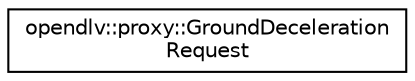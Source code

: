 digraph "Graphical Class Hierarchy"
{
 // LATEX_PDF_SIZE
  edge [fontname="Helvetica",fontsize="10",labelfontname="Helvetica",labelfontsize="10"];
  node [fontname="Helvetica",fontsize="10",shape=record];
  rankdir="LR";
  Node0 [label="opendlv::proxy::GroundDeceleration\lRequest",height=0.2,width=0.4,color="black", fillcolor="white", style="filled",URL="$classopendlv_1_1proxy_1_1GroundDecelerationRequest.html",tooltip=" "];
}
